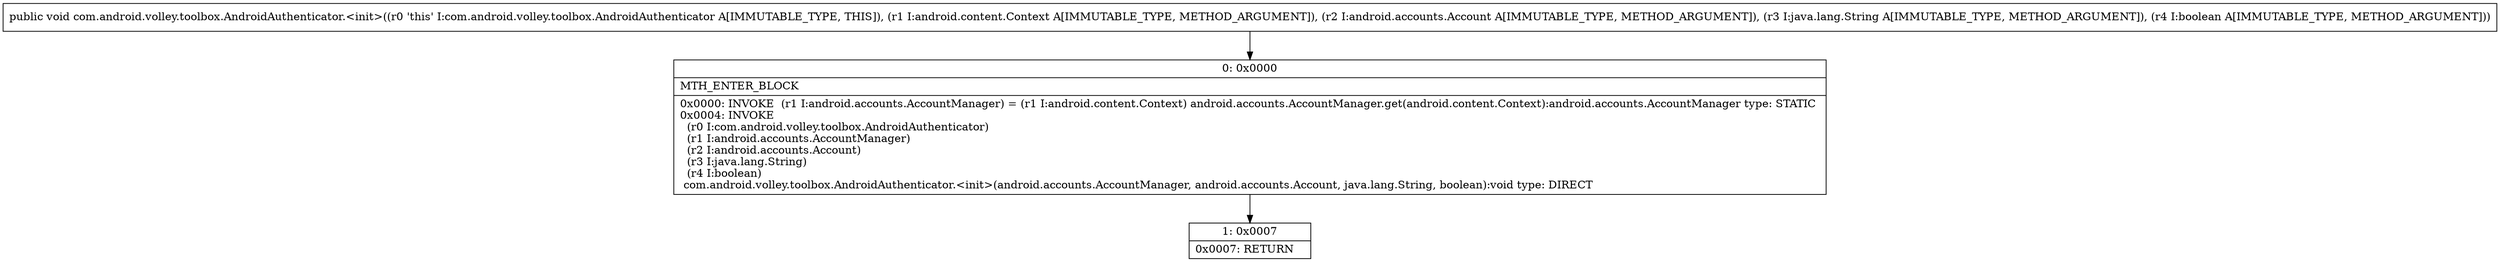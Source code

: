 digraph "CFG forcom.android.volley.toolbox.AndroidAuthenticator.\<init\>(Landroid\/content\/Context;Landroid\/accounts\/Account;Ljava\/lang\/String;Z)V" {
Node_0 [shape=record,label="{0\:\ 0x0000|MTH_ENTER_BLOCK\l|0x0000: INVOKE  (r1 I:android.accounts.AccountManager) = (r1 I:android.content.Context) android.accounts.AccountManager.get(android.content.Context):android.accounts.AccountManager type: STATIC \l0x0004: INVOKE  \l  (r0 I:com.android.volley.toolbox.AndroidAuthenticator)\l  (r1 I:android.accounts.AccountManager)\l  (r2 I:android.accounts.Account)\l  (r3 I:java.lang.String)\l  (r4 I:boolean)\l com.android.volley.toolbox.AndroidAuthenticator.\<init\>(android.accounts.AccountManager, android.accounts.Account, java.lang.String, boolean):void type: DIRECT \l}"];
Node_1 [shape=record,label="{1\:\ 0x0007|0x0007: RETURN   \l}"];
MethodNode[shape=record,label="{public void com.android.volley.toolbox.AndroidAuthenticator.\<init\>((r0 'this' I:com.android.volley.toolbox.AndroidAuthenticator A[IMMUTABLE_TYPE, THIS]), (r1 I:android.content.Context A[IMMUTABLE_TYPE, METHOD_ARGUMENT]), (r2 I:android.accounts.Account A[IMMUTABLE_TYPE, METHOD_ARGUMENT]), (r3 I:java.lang.String A[IMMUTABLE_TYPE, METHOD_ARGUMENT]), (r4 I:boolean A[IMMUTABLE_TYPE, METHOD_ARGUMENT])) }"];
MethodNode -> Node_0;
Node_0 -> Node_1;
}

